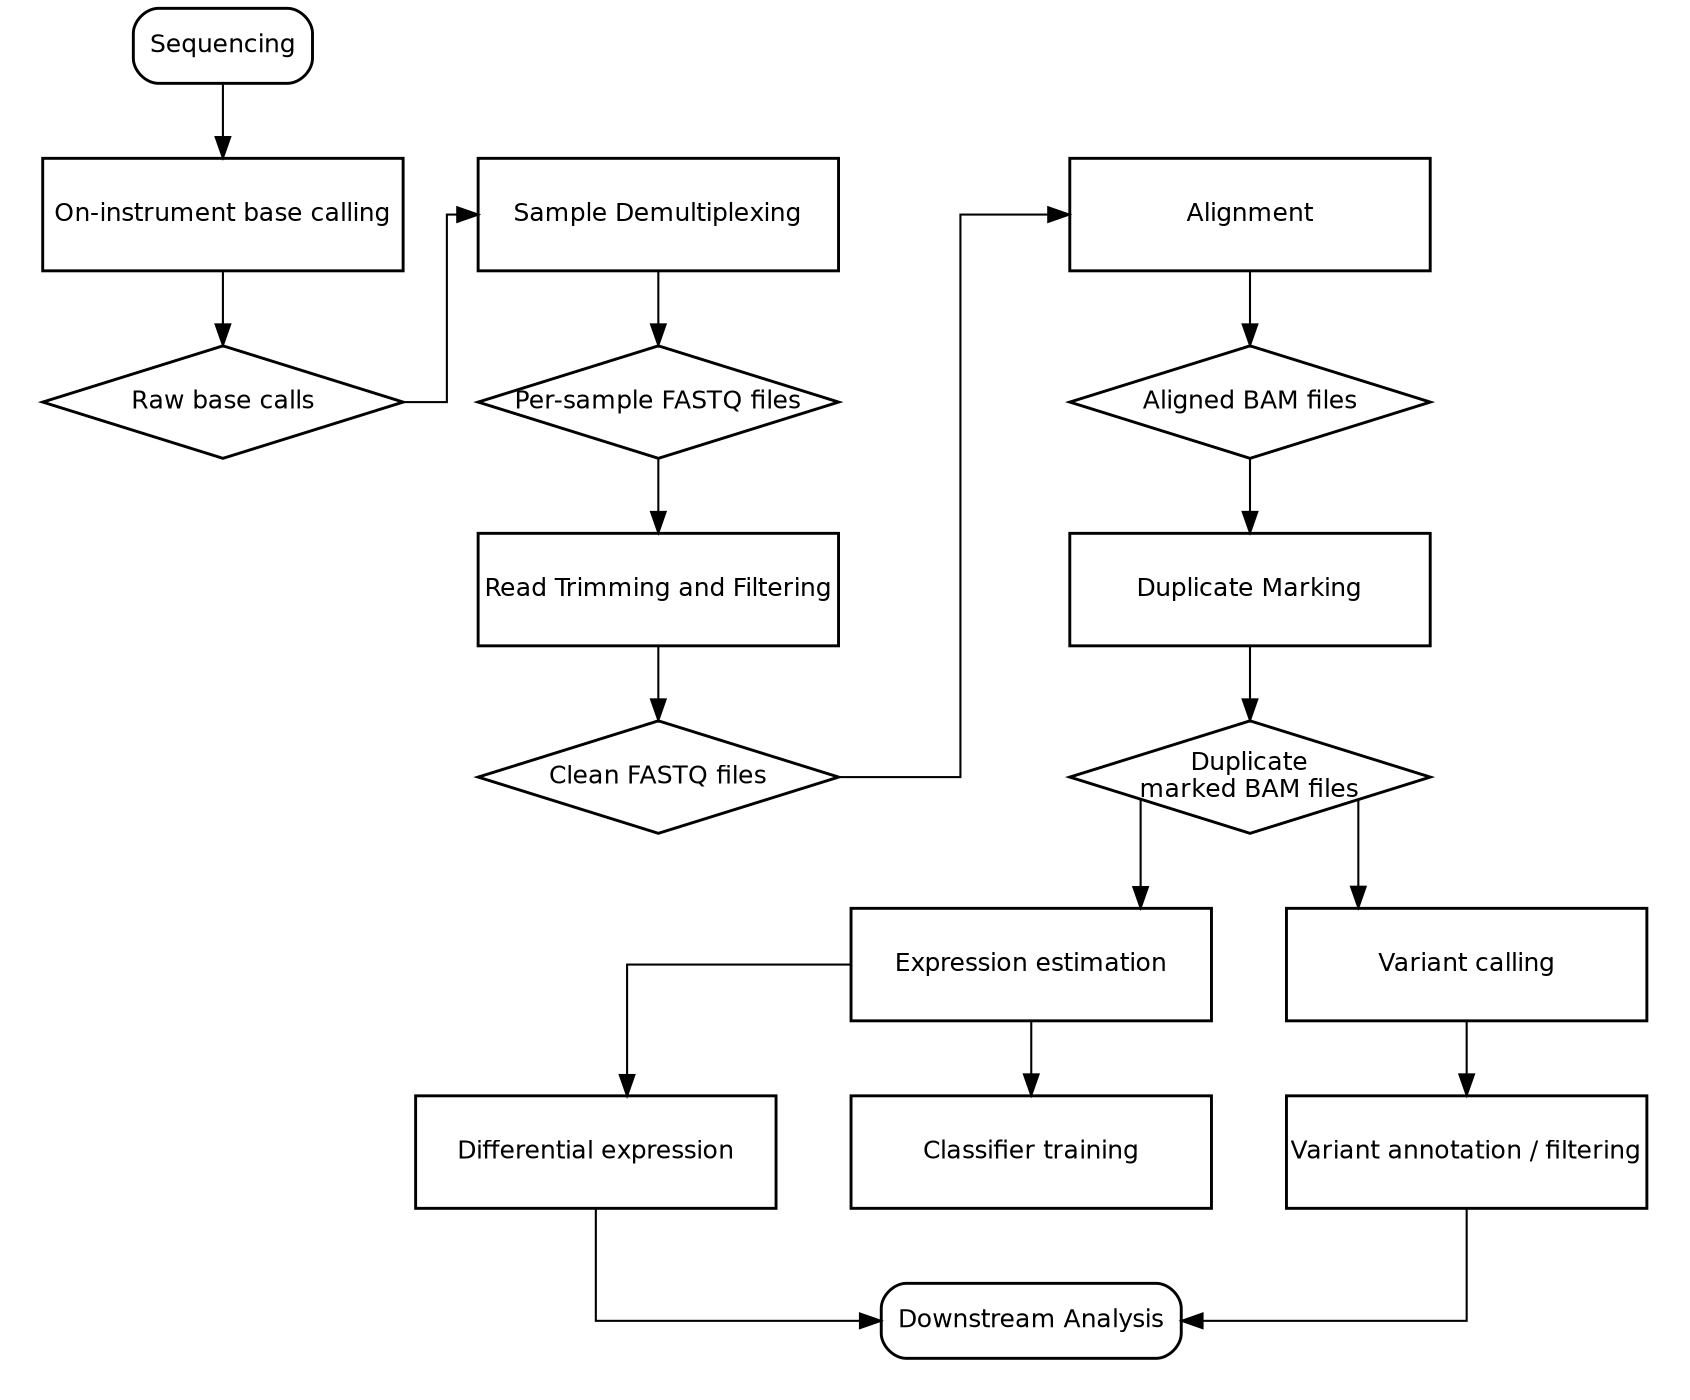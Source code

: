 #
# Computational RNA-seq workflow
#

digraph G {
    graph [splines=ortho];
    newrank=true;

    nodesep=0.5;

    node[nodesep=1.1, ranksep=1.6, penwidth=1.4, fontsize=17];
    edge[weight=1.6];

    node[shape="box", style="rounded", fontsize=12, fontname = "helvetica"]
        start; end;
    node[shape="rect", style="", fixedsize=true, width="2.4", height="0.75", fontsize=12, fontname = "helvetica", fillcolor = "#ffffff"]
	    base_calling; demultiplexing; alignment; duplicate_marking; trimming; expression_estimation;
	    variant_calling; variant_anno; differential_expression; classifier_training;
	node[shape="diamond", style="", fixedsize=true, width="2.4", height="0.75"]
		base_calls; demultiplexed_fastq; clean_fastq_files; bam_files; bam_files_markdup;

    # define nodes
    start [label="Sequencing"];
    base_calling [label="On-instrument base calling"];
    base_calls [label="Raw base calls"];
    demultiplexing [label="Sample Demultiplexing"];
    demultiplexed_fastq [label="Per-sample FASTQ files"];
    trimming [label="Read Trimming and Filtering"];
    clean_fastq_files [label="Clean FASTQ files"];
    alignment [label="Alignment"];
    bam_files [label="Aligned BAM files"];
    bam_files_markdup [label="Duplicate\nmarked BAM files"];
    duplicate_marking [label="Duplicate Marking"];
    expression_estimation [label="Expression estimation"];
    differential_expression [label="Differential expression"];
    classifier_training [label="Classifier training"]
    variant_calling [label="Variant calling"];
    variant_anno [label="Variant annotation / filtering"];
    end [label="Downstream Analysis"];

    # define edges
    start -> base_calling;
    base_calling -> base_calls
    base_calls -> demultiplexing;
    demultiplexing -> demultiplexed_fastq;
    demultiplexed_fastq -> trimming;
    trimming -> clean_fastq_files;
    clean_fastq_files -> alignment;
    alignment -> bam_files;
    bam_files -> duplicate_marking;
    duplicate_marking -> bam_files_markdup;
    bam_files_markdup -> expression_estimation;
    bam_files_markdup -> variant_calling;
    expression_estimation -> classifier_training;
    expression_estimation -> differential_expression;
    differential_expression -> end;
    variant_calling -> variant_anno;
    variant_anno -> end;

    subgraph cluster_sequencing {
		style=dashed;
		color=white;
		penwidth=2;
        base_calling;
        base_calls;
	}

	subgraph cluster_prealign {
		style=dashed;
		color=white;
		penwidth=2;

        demultiplexing;
        demultiplexed_fastq;
        trimming;
        clean_fastq_files;
	}

	subgraph cluster_postalign {
		style=dashed;
		color=white;
		penwidth=2;

		alignment;
        bam_files;
        duplicate_marking;
        bam_files_markdup;
	}

	subgraph cluster_analysis {
		style=dashed;
		color=white;
		penwidth=2;
		ordering="in"

        classifier_training;
        expression_estimation;
        differential_expression;
        variant_calling;
        variant_anno;
        end;
	}

	{ rank=same; base_calling; demultiplexing; alignment; }

}
